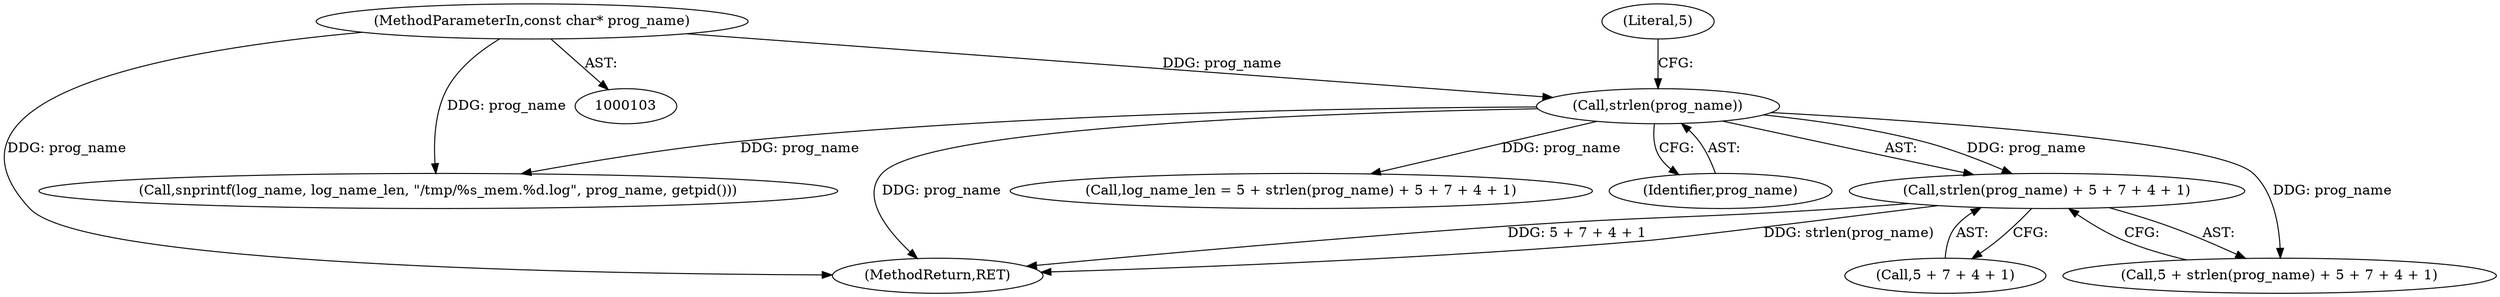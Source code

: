 digraph "0_keepalived_04f2d32871bb3b11d7dc024039952f2fe2750306_9@API" {
"1000127" [label="(Call,strlen(prog_name) + 5 + 7 + 4 + 1)"];
"1000128" [label="(Call,strlen(prog_name))"];
"1000104" [label="(MethodParameterIn,const char* prog_name)"];
"1000127" [label="(Call,strlen(prog_name) + 5 + 7 + 4 + 1)"];
"1000152" [label="(Call,snprintf(log_name, log_name_len, \"/tmp/%s_mem.%d.log\", prog_name, getpid()))"];
"1000123" [label="(Call,log_name_len = 5 + strlen(prog_name) + 5 + 7 + 4 + 1)"];
"1000131" [label="(Literal,5)"];
"1000104" [label="(MethodParameterIn,const char* prog_name)"];
"1000200" [label="(MethodReturn,RET)"];
"1000129" [label="(Identifier,prog_name)"];
"1000125" [label="(Call,5 + strlen(prog_name) + 5 + 7 + 4 + 1)"];
"1000128" [label="(Call,strlen(prog_name))"];
"1000130" [label="(Call,5 + 7 + 4 + 1)"];
"1000127" -> "1000125"  [label="AST: "];
"1000127" -> "1000130"  [label="CFG: "];
"1000128" -> "1000127"  [label="AST: "];
"1000130" -> "1000127"  [label="AST: "];
"1000125" -> "1000127"  [label="CFG: "];
"1000127" -> "1000200"  [label="DDG: 5 + 7 + 4 + 1"];
"1000127" -> "1000200"  [label="DDG: strlen(prog_name)"];
"1000128" -> "1000127"  [label="DDG: prog_name"];
"1000128" -> "1000129"  [label="CFG: "];
"1000129" -> "1000128"  [label="AST: "];
"1000131" -> "1000128"  [label="CFG: "];
"1000128" -> "1000200"  [label="DDG: prog_name"];
"1000128" -> "1000123"  [label="DDG: prog_name"];
"1000128" -> "1000125"  [label="DDG: prog_name"];
"1000104" -> "1000128"  [label="DDG: prog_name"];
"1000128" -> "1000152"  [label="DDG: prog_name"];
"1000104" -> "1000103"  [label="AST: "];
"1000104" -> "1000200"  [label="DDG: prog_name"];
"1000104" -> "1000152"  [label="DDG: prog_name"];
}
